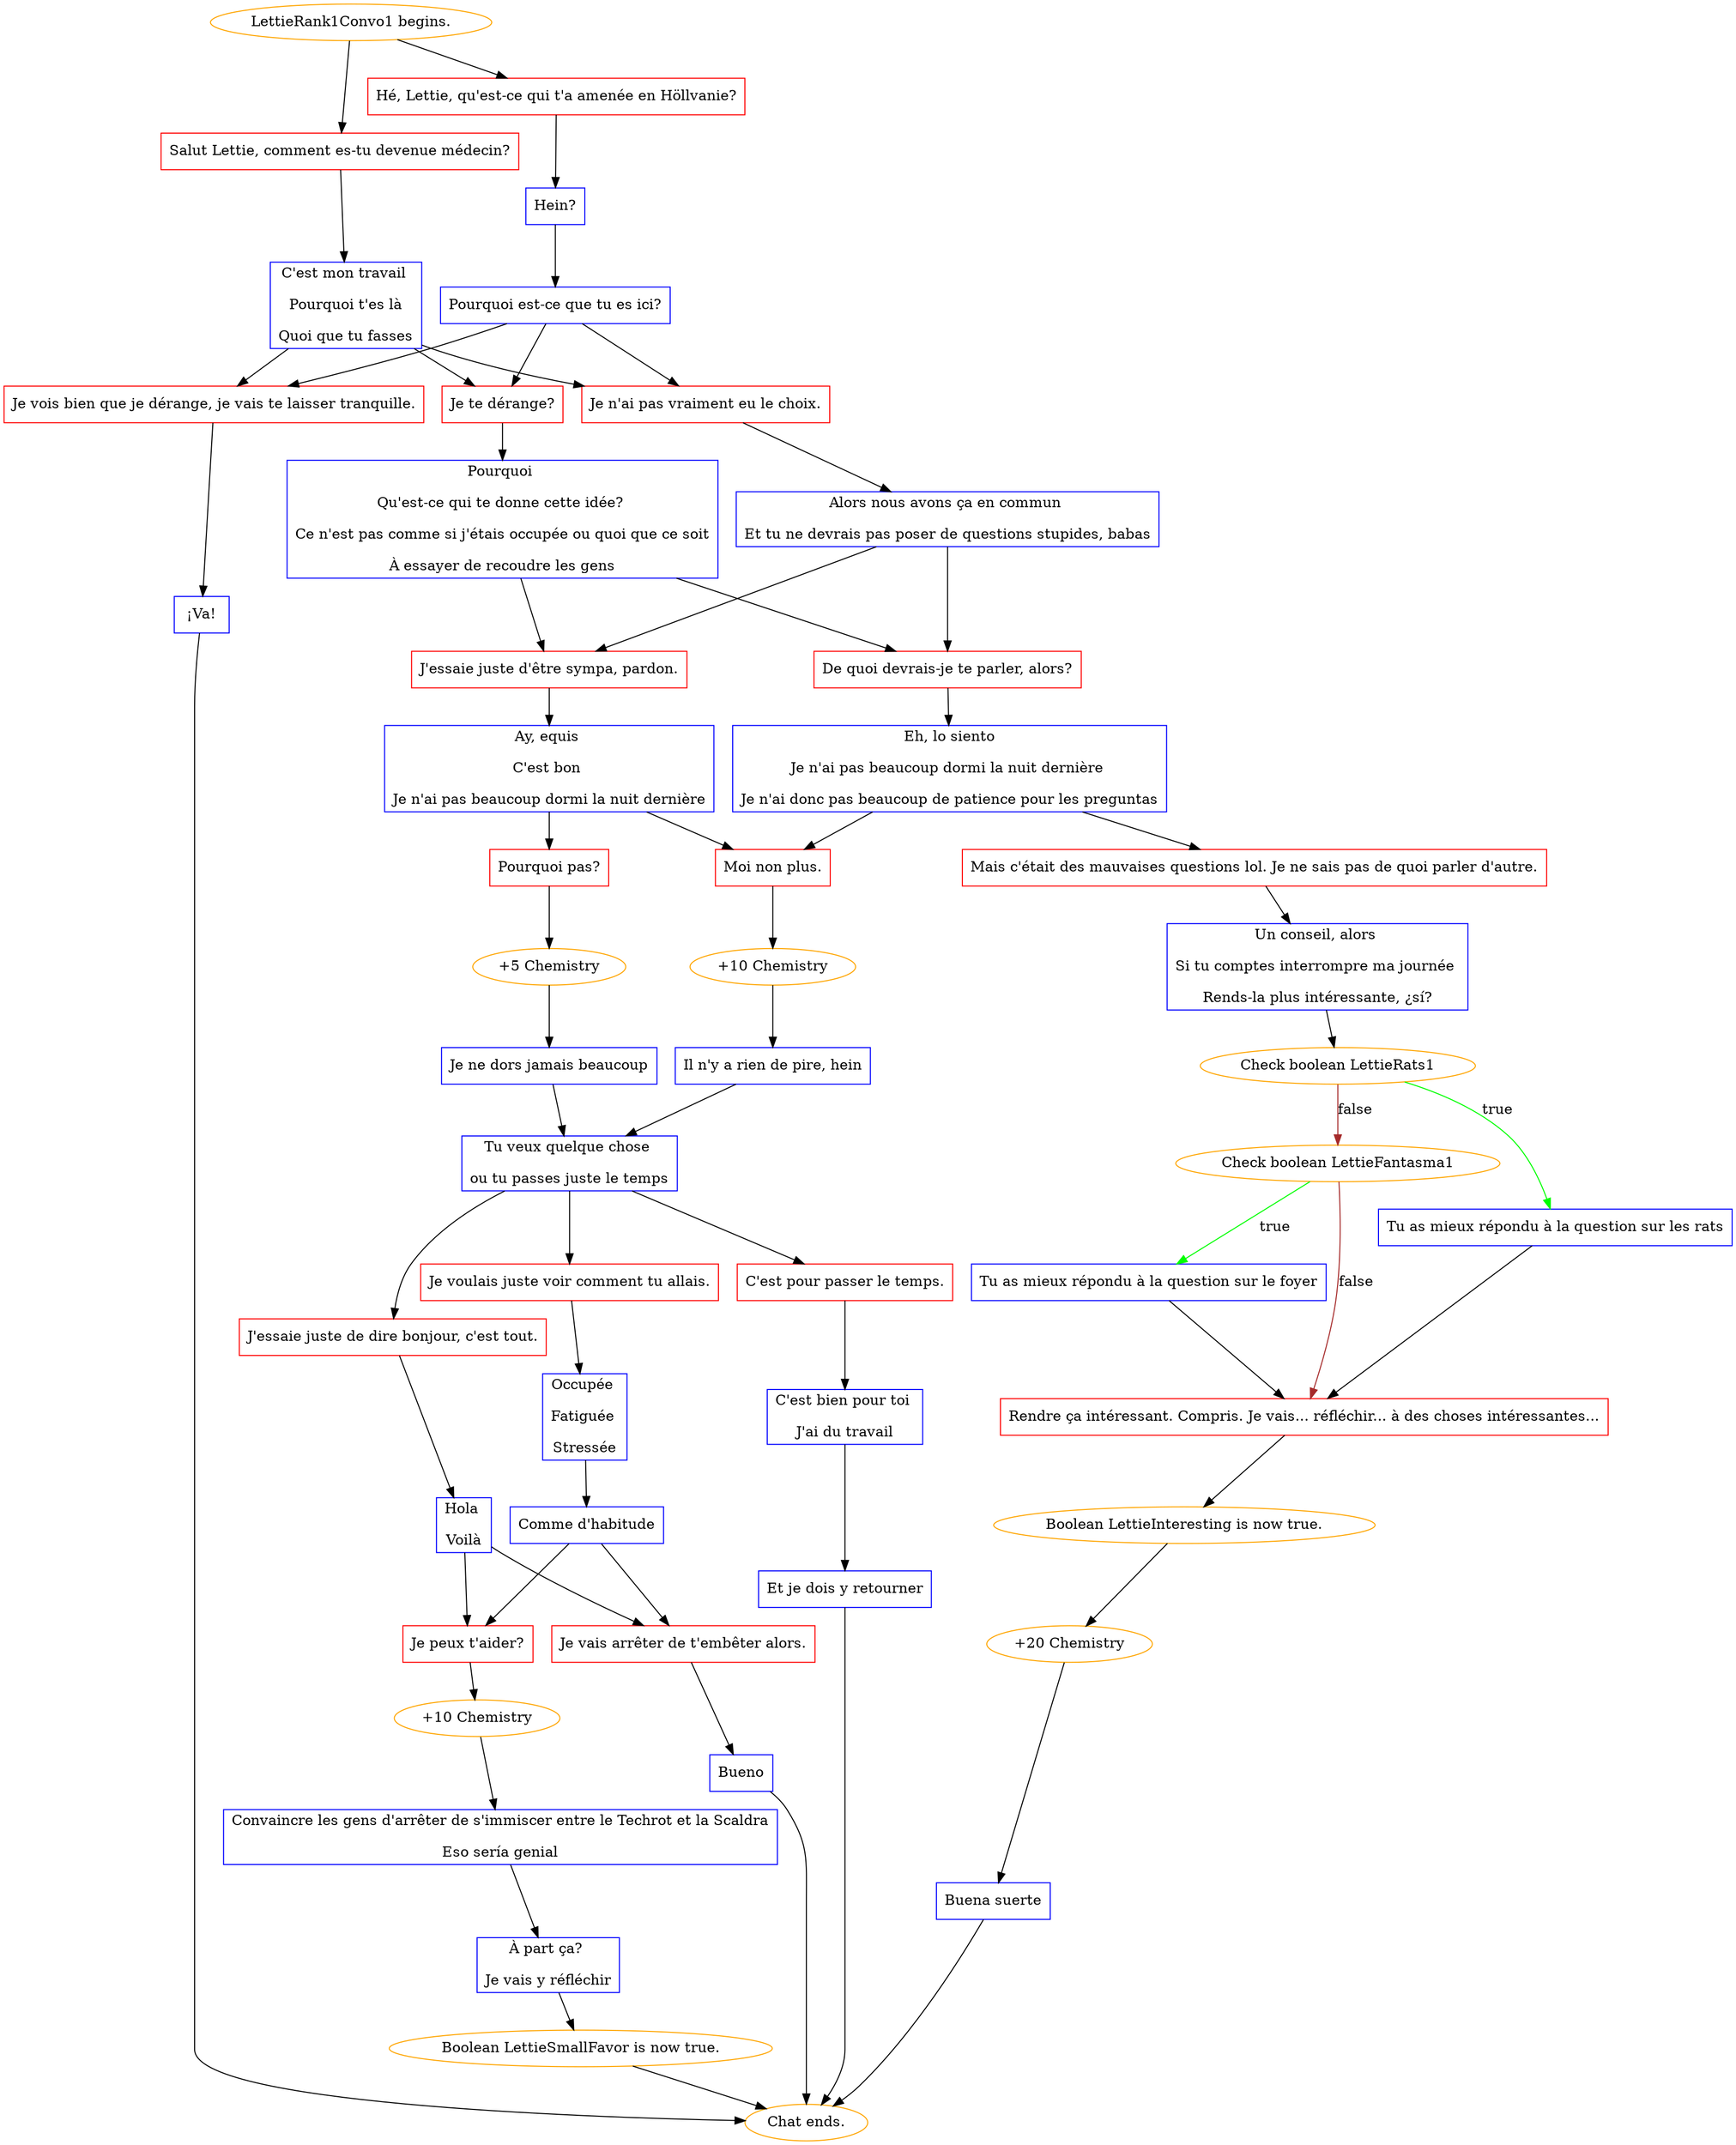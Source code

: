 digraph {
	"LettieRank1Convo1 begins." [color=orange];
		"LettieRank1Convo1 begins." -> j272434558;
		"LettieRank1Convo1 begins." -> j2386052244;
	j272434558 [label="Salut Lettie, comment es-tu devenue médecin?",shape=box,color=red];
		j272434558 -> j107861587;
	j2386052244 [label="Hé, Lettie, qu'est-ce qui t'a amenée en Höllvanie?",shape=box,color=red];
		j2386052244 -> j875616040;
	j107861587 [label="C'est mon travail 
Pourquoi t'es là
Quoi que tu fasses",shape=box,color=blue];
		j107861587 -> j3007001764;
		j107861587 -> j1557520007;
		j107861587 -> j2104143855;
	j875616040 [label="Hein?",shape=box,color=blue];
		j875616040 -> j523212854;
	j3007001764 [label="Je n'ai pas vraiment eu le choix.",shape=box,color=red];
		j3007001764 -> j1219509029;
	j1557520007 [label="Je te dérange?",shape=box,color=red];
		j1557520007 -> j3602659280;
	j2104143855 [label="Je vois bien que je dérange, je vais te laisser tranquille.",shape=box,color=red];
		j2104143855 -> j437843910;
	j523212854 [label="Pourquoi est-ce que tu es ici?",shape=box,color=blue];
		j523212854 -> j3007001764;
		j523212854 -> j1557520007;
		j523212854 -> j2104143855;
	j1219509029 [label="Alors nous avons ça en commun 
Et tu ne devrais pas poser de questions stupides, babas",shape=box,color=blue];
		j1219509029 -> j143434620;
		j1219509029 -> j328675666;
	j3602659280 [label="Pourquoi 
Qu'est-ce qui te donne cette idée? 
Ce n'est pas comme si j'étais occupée ou quoi que ce soit
À essayer de recoudre les gens",shape=box,color=blue];
		j3602659280 -> j328675666;
		j3602659280 -> j143434620;
	j437843910 [label="¡Va!",shape=box,color=blue];
		j437843910 -> "Chat ends.";
	j143434620 [label="De quoi devrais-je te parler, alors?",shape=box,color=red];
		j143434620 -> j815213839;
	j328675666 [label="J'essaie juste d'être sympa, pardon.",shape=box,color=red];
		j328675666 -> j2438131034;
	"Chat ends." [color=orange];
	j815213839 [label="Eh, lo siento
Je n'ai pas beaucoup dormi la nuit dernière 
Je n'ai donc pas beaucoup de patience pour les preguntas",shape=box,color=blue];
		j815213839 -> j177103026;
		j815213839 -> j971588285;
	j2438131034 [label="Ay, equis 
C'est bon 
Je n'ai pas beaucoup dormi la nuit dernière",shape=box,color=blue];
		j2438131034 -> j445721476;
		j2438131034 -> j177103026;
	j177103026 [label="Moi non plus.",shape=box,color=red];
		j177103026 -> j3867899204;
	j971588285 [label="Mais c'était des mauvaises questions lol. Je ne sais pas de quoi parler d'autre.",shape=box,color=red];
		j971588285 -> j1181736323;
	j445721476 [label="Pourquoi pas?",shape=box,color=red];
		j445721476 -> j3120270244;
	j3867899204 [label="+10 Chemistry",color=orange];
		j3867899204 -> j344254408;
	j1181736323 [label="Un conseil, alors 
Si tu comptes interrompre ma journée 
Rends-la plus intéressante, ¿sí?",shape=box,color=blue];
		j1181736323 -> j509805292;
	j3120270244 [label="+5 Chemistry",color=orange];
		j3120270244 -> j1005604042;
	j344254408 [label="Il n'y a rien de pire, hein",shape=box,color=blue];
		j344254408 -> j1759770028;
	j509805292 [label="Check boolean LettieRats1",color=orange];
		j509805292 -> j2973390615 [label=true,color=green];
		j509805292 -> j2015007616 [label=false,color=brown];
	j1005604042 [label="Je ne dors jamais beaucoup",shape=box,color=blue];
		j1005604042 -> j1759770028;
	j1759770028 [label="Tu veux quelque chose 
ou tu passes juste le temps",shape=box,color=blue];
		j1759770028 -> j1341404698;
		j1759770028 -> j3693243427;
		j1759770028 -> j783991979;
	j2973390615 [label="Tu as mieux répondu à la question sur les rats",shape=box,color=blue];
		j2973390615 -> j3215836434;
	j2015007616 [label="Check boolean LettieFantasma1",color=orange];
		j2015007616 -> j3374598210 [label=true,color=green];
		j2015007616 -> j3215836434 [label=false,color=brown];
	j1341404698 [label="J'essaie juste de dire bonjour, c'est tout.",shape=box,color=red];
		j1341404698 -> j2101711164;
	j3693243427 [label="Je voulais juste voir comment tu allais.",shape=box,color=red];
		j3693243427 -> j1964316889;
	j783991979 [label="C'est pour passer le temps.",shape=box,color=red];
		j783991979 -> j3409576421;
	j3215836434 [label="Rendre ça intéressant. Compris. Je vais... réfléchir... à des choses intéressantes...",shape=box,color=red];
		j3215836434 -> j2179501014;
	j3374598210 [label="Tu as mieux répondu à la question sur le foyer",shape=box,color=blue];
		j3374598210 -> j3215836434;
	j2101711164 [label="Hola 
Voilà",shape=box,color=blue];
		j2101711164 -> j1702066237;
		j2101711164 -> j923159126;
	j1964316889 [label="Occupée 
Fatiguée 
Stressée",shape=box,color=blue];
		j1964316889 -> j3319827530;
	j3409576421 [label="C'est bien pour toi 
J'ai du travail",shape=box,color=blue];
		j3409576421 -> j2929261819;
	j2179501014 [label="Boolean LettieInteresting is now true.",color=orange];
		j2179501014 -> j1780676929;
	j1702066237 [label="Je vais arrêter de t'embêter alors.",shape=box,color=red];
		j1702066237 -> j3748645904;
	j923159126 [label="Je peux t'aider?",shape=box,color=red];
		j923159126 -> j1046919405;
	j3319827530 [label="Comme d'habitude",shape=box,color=blue];
		j3319827530 -> j923159126;
		j3319827530 -> j1702066237;
	j2929261819 [label="Et je dois y retourner",shape=box,color=blue];
		j2929261819 -> "Chat ends.";
	j1780676929 [label="+20 Chemistry",color=orange];
		j1780676929 -> j1368267468;
	j3748645904 [label="Bueno",shape=box,color=blue];
		j3748645904 -> "Chat ends.";
	j1046919405 [label="+10 Chemistry",color=orange];
		j1046919405 -> j1568054035;
	j1368267468 [label="Buena suerte",shape=box,color=blue];
		j1368267468 -> "Chat ends.";
	j1568054035 [label="Convaincre les gens d'arrêter de s'immiscer entre le Techrot et la Scaldra
Eso sería genial",shape=box,color=blue];
		j1568054035 -> j12082664;
	j12082664 [label="À part ça? 
Je vais y réfléchir",shape=box,color=blue];
		j12082664 -> j2570747018;
	j2570747018 [label="Boolean LettieSmallFavor is now true.",color=orange];
		j2570747018 -> "Chat ends.";
}